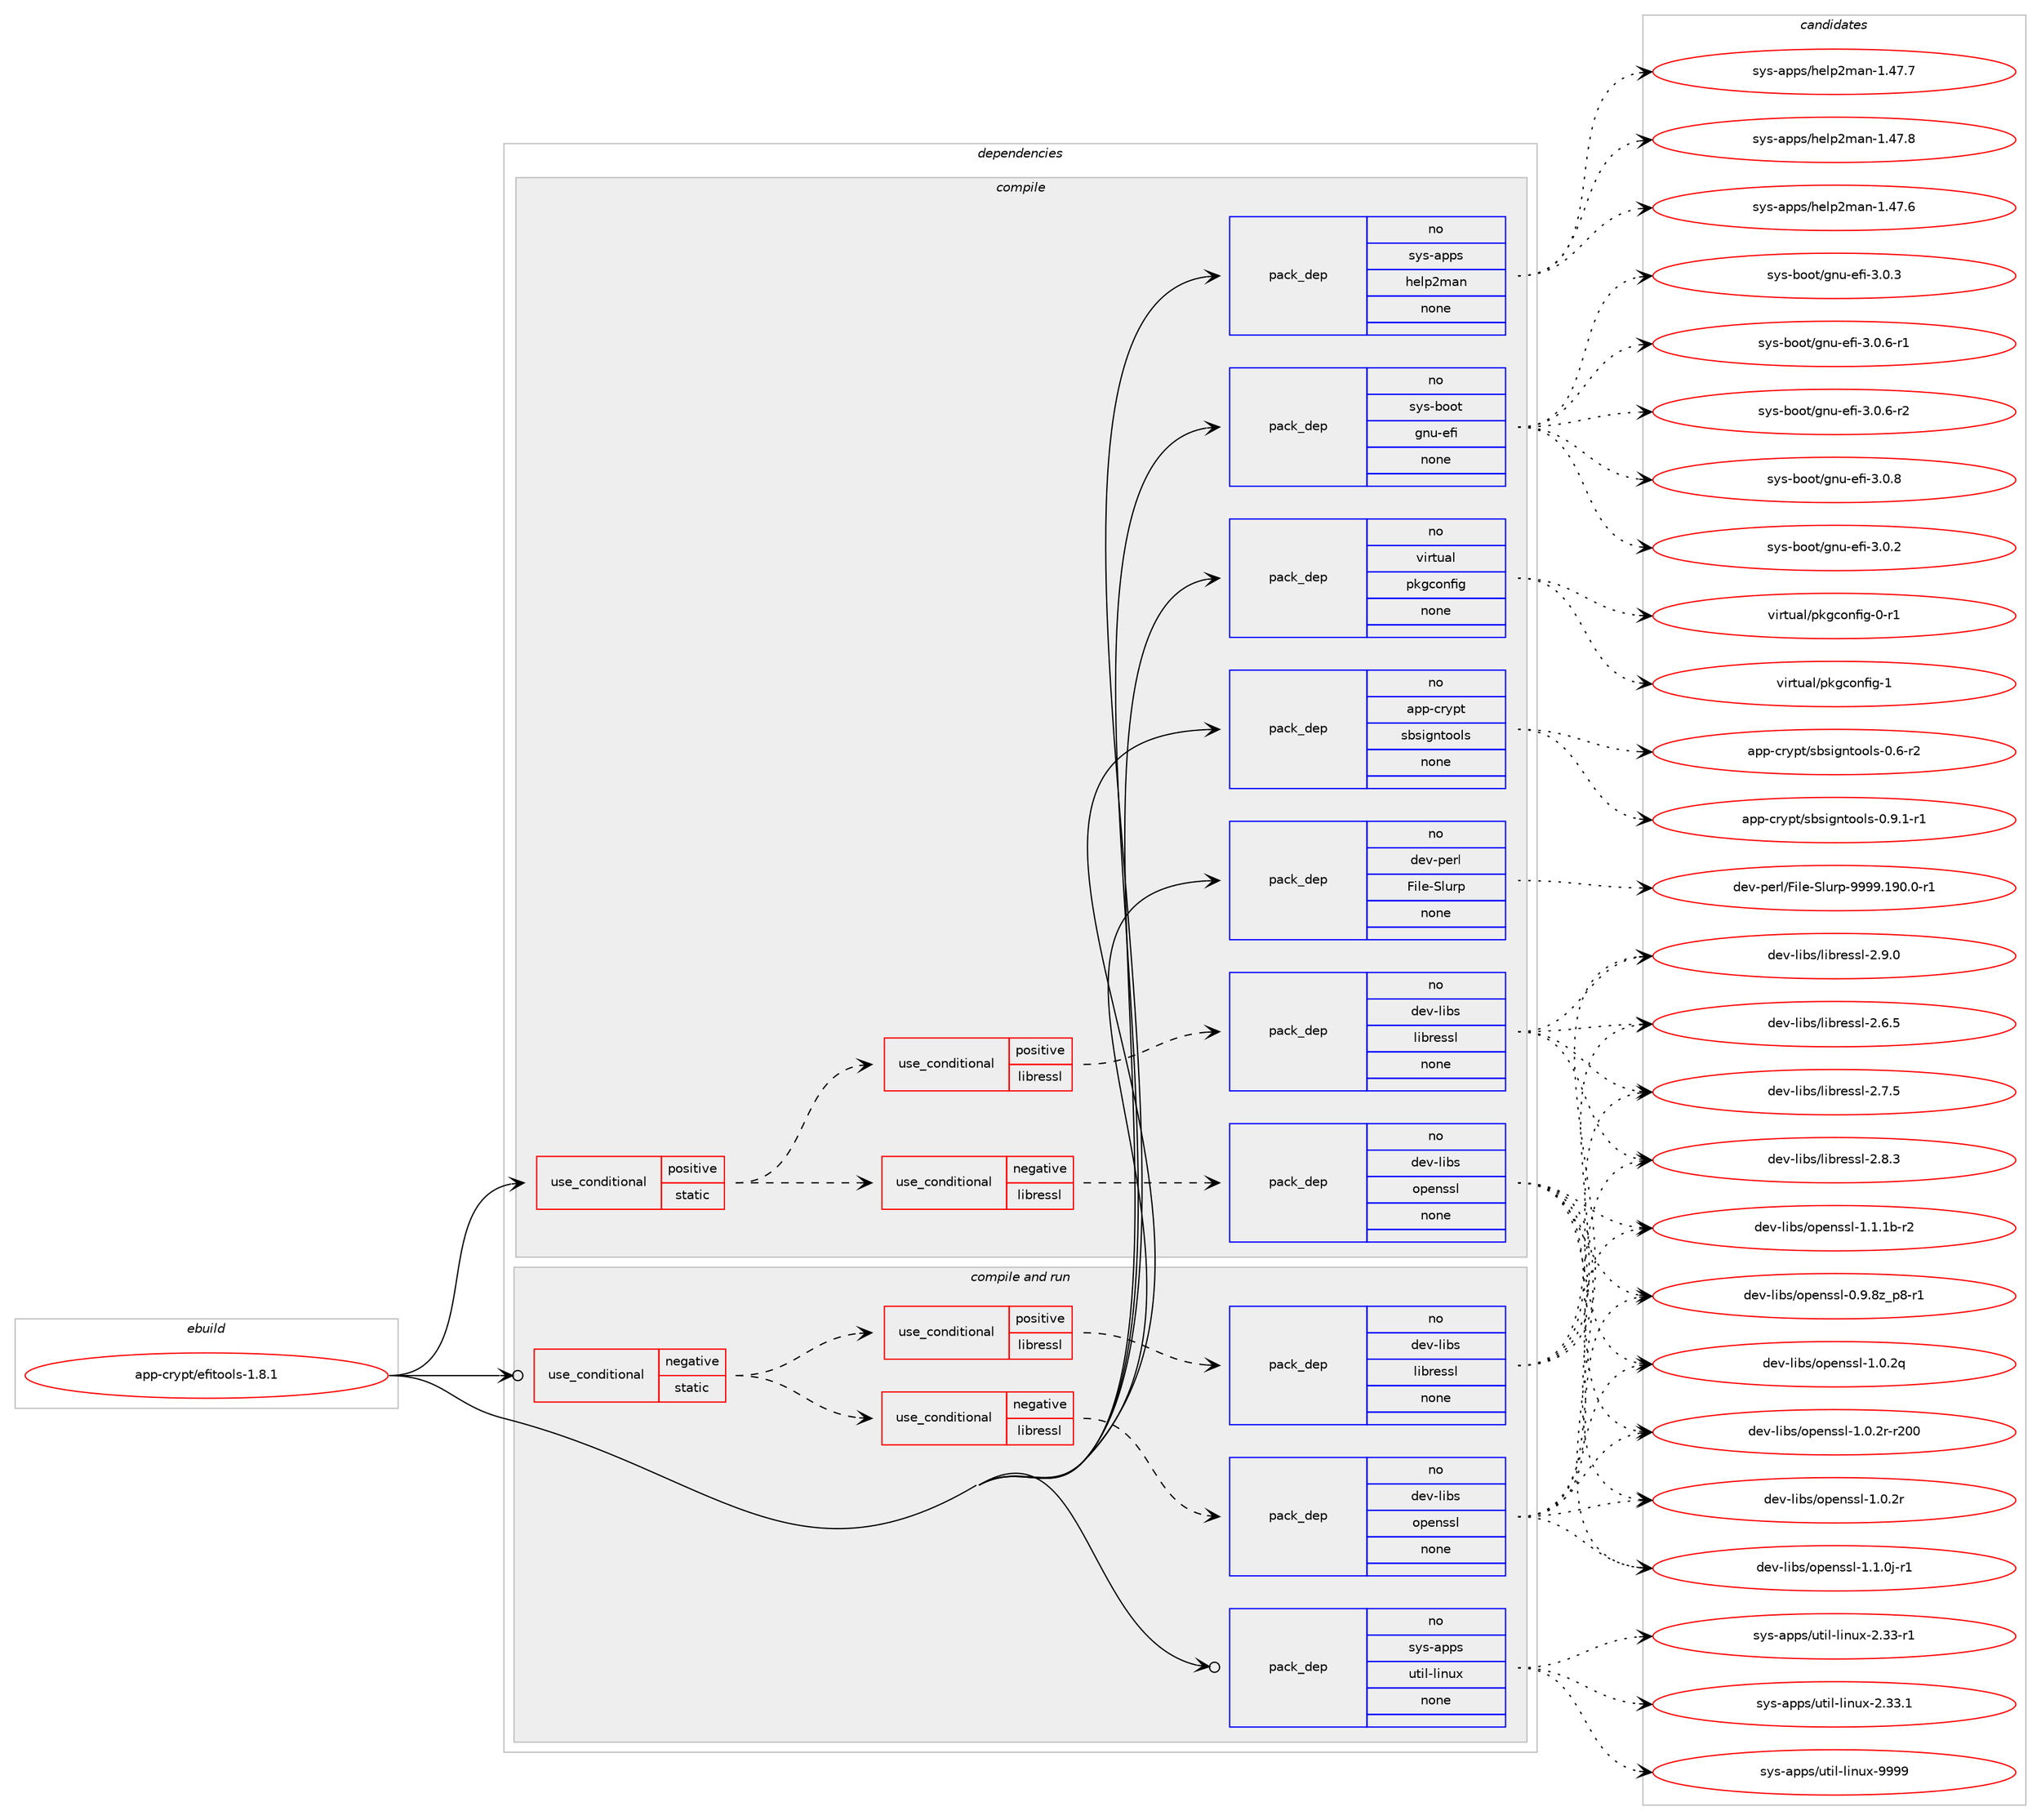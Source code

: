 digraph prolog {

# *************
# Graph options
# *************

newrank=true;
concentrate=true;
compound=true;
graph [rankdir=LR,fontname=Helvetica,fontsize=10,ranksep=1.5];#, ranksep=2.5, nodesep=0.2];
edge  [arrowhead=vee];
node  [fontname=Helvetica,fontsize=10];

# **********
# The ebuild
# **********

subgraph cluster_leftcol {
color=gray;
rank=same;
label=<<i>ebuild</i>>;
id [label="app-crypt/efitools-1.8.1", color=red, width=4, href="../app-crypt/efitools-1.8.1.svg"];
}

# ****************
# The dependencies
# ****************

subgraph cluster_midcol {
color=gray;
label=<<i>dependencies</i>>;
subgraph cluster_compile {
fillcolor="#eeeeee";
style=filled;
label=<<i>compile</i>>;
subgraph cond347609 {
dependency1275371 [label=<<TABLE BORDER="0" CELLBORDER="1" CELLSPACING="0" CELLPADDING="4"><TR><TD ROWSPAN="3" CELLPADDING="10">use_conditional</TD></TR><TR><TD>positive</TD></TR><TR><TD>static</TD></TR></TABLE>>, shape=none, color=red];
subgraph cond347610 {
dependency1275372 [label=<<TABLE BORDER="0" CELLBORDER="1" CELLSPACING="0" CELLPADDING="4"><TR><TD ROWSPAN="3" CELLPADDING="10">use_conditional</TD></TR><TR><TD>negative</TD></TR><TR><TD>libressl</TD></TR></TABLE>>, shape=none, color=red];
subgraph pack907957 {
dependency1275373 [label=<<TABLE BORDER="0" CELLBORDER="1" CELLSPACING="0" CELLPADDING="4" WIDTH="220"><TR><TD ROWSPAN="6" CELLPADDING="30">pack_dep</TD></TR><TR><TD WIDTH="110">no</TD></TR><TR><TD>dev-libs</TD></TR><TR><TD>openssl</TD></TR><TR><TD>none</TD></TR><TR><TD></TD></TR></TABLE>>, shape=none, color=blue];
}
dependency1275372:e -> dependency1275373:w [weight=20,style="dashed",arrowhead="vee"];
}
dependency1275371:e -> dependency1275372:w [weight=20,style="dashed",arrowhead="vee"];
subgraph cond347611 {
dependency1275374 [label=<<TABLE BORDER="0" CELLBORDER="1" CELLSPACING="0" CELLPADDING="4"><TR><TD ROWSPAN="3" CELLPADDING="10">use_conditional</TD></TR><TR><TD>positive</TD></TR><TR><TD>libressl</TD></TR></TABLE>>, shape=none, color=red];
subgraph pack907958 {
dependency1275375 [label=<<TABLE BORDER="0" CELLBORDER="1" CELLSPACING="0" CELLPADDING="4" WIDTH="220"><TR><TD ROWSPAN="6" CELLPADDING="30">pack_dep</TD></TR><TR><TD WIDTH="110">no</TD></TR><TR><TD>dev-libs</TD></TR><TR><TD>libressl</TD></TR><TR><TD>none</TD></TR><TR><TD></TD></TR></TABLE>>, shape=none, color=blue];
}
dependency1275374:e -> dependency1275375:w [weight=20,style="dashed",arrowhead="vee"];
}
dependency1275371:e -> dependency1275374:w [weight=20,style="dashed",arrowhead="vee"];
}
id:e -> dependency1275371:w [weight=20,style="solid",arrowhead="vee"];
subgraph pack907959 {
dependency1275376 [label=<<TABLE BORDER="0" CELLBORDER="1" CELLSPACING="0" CELLPADDING="4" WIDTH="220"><TR><TD ROWSPAN="6" CELLPADDING="30">pack_dep</TD></TR><TR><TD WIDTH="110">no</TD></TR><TR><TD>app-crypt</TD></TR><TR><TD>sbsigntools</TD></TR><TR><TD>none</TD></TR><TR><TD></TD></TR></TABLE>>, shape=none, color=blue];
}
id:e -> dependency1275376:w [weight=20,style="solid",arrowhead="vee"];
subgraph pack907960 {
dependency1275377 [label=<<TABLE BORDER="0" CELLBORDER="1" CELLSPACING="0" CELLPADDING="4" WIDTH="220"><TR><TD ROWSPAN="6" CELLPADDING="30">pack_dep</TD></TR><TR><TD WIDTH="110">no</TD></TR><TR><TD>dev-perl</TD></TR><TR><TD>File-Slurp</TD></TR><TR><TD>none</TD></TR><TR><TD></TD></TR></TABLE>>, shape=none, color=blue];
}
id:e -> dependency1275377:w [weight=20,style="solid",arrowhead="vee"];
subgraph pack907961 {
dependency1275378 [label=<<TABLE BORDER="0" CELLBORDER="1" CELLSPACING="0" CELLPADDING="4" WIDTH="220"><TR><TD ROWSPAN="6" CELLPADDING="30">pack_dep</TD></TR><TR><TD WIDTH="110">no</TD></TR><TR><TD>sys-apps</TD></TR><TR><TD>help2man</TD></TR><TR><TD>none</TD></TR><TR><TD></TD></TR></TABLE>>, shape=none, color=blue];
}
id:e -> dependency1275378:w [weight=20,style="solid",arrowhead="vee"];
subgraph pack907962 {
dependency1275379 [label=<<TABLE BORDER="0" CELLBORDER="1" CELLSPACING="0" CELLPADDING="4" WIDTH="220"><TR><TD ROWSPAN="6" CELLPADDING="30">pack_dep</TD></TR><TR><TD WIDTH="110">no</TD></TR><TR><TD>sys-boot</TD></TR><TR><TD>gnu-efi</TD></TR><TR><TD>none</TD></TR><TR><TD></TD></TR></TABLE>>, shape=none, color=blue];
}
id:e -> dependency1275379:w [weight=20,style="solid",arrowhead="vee"];
subgraph pack907963 {
dependency1275380 [label=<<TABLE BORDER="0" CELLBORDER="1" CELLSPACING="0" CELLPADDING="4" WIDTH="220"><TR><TD ROWSPAN="6" CELLPADDING="30">pack_dep</TD></TR><TR><TD WIDTH="110">no</TD></TR><TR><TD>virtual</TD></TR><TR><TD>pkgconfig</TD></TR><TR><TD>none</TD></TR><TR><TD></TD></TR></TABLE>>, shape=none, color=blue];
}
id:e -> dependency1275380:w [weight=20,style="solid",arrowhead="vee"];
}
subgraph cluster_compileandrun {
fillcolor="#eeeeee";
style=filled;
label=<<i>compile and run</i>>;
subgraph cond347612 {
dependency1275381 [label=<<TABLE BORDER="0" CELLBORDER="1" CELLSPACING="0" CELLPADDING="4"><TR><TD ROWSPAN="3" CELLPADDING="10">use_conditional</TD></TR><TR><TD>negative</TD></TR><TR><TD>static</TD></TR></TABLE>>, shape=none, color=red];
subgraph cond347613 {
dependency1275382 [label=<<TABLE BORDER="0" CELLBORDER="1" CELLSPACING="0" CELLPADDING="4"><TR><TD ROWSPAN="3" CELLPADDING="10">use_conditional</TD></TR><TR><TD>negative</TD></TR><TR><TD>libressl</TD></TR></TABLE>>, shape=none, color=red];
subgraph pack907964 {
dependency1275383 [label=<<TABLE BORDER="0" CELLBORDER="1" CELLSPACING="0" CELLPADDING="4" WIDTH="220"><TR><TD ROWSPAN="6" CELLPADDING="30">pack_dep</TD></TR><TR><TD WIDTH="110">no</TD></TR><TR><TD>dev-libs</TD></TR><TR><TD>openssl</TD></TR><TR><TD>none</TD></TR><TR><TD></TD></TR></TABLE>>, shape=none, color=blue];
}
dependency1275382:e -> dependency1275383:w [weight=20,style="dashed",arrowhead="vee"];
}
dependency1275381:e -> dependency1275382:w [weight=20,style="dashed",arrowhead="vee"];
subgraph cond347614 {
dependency1275384 [label=<<TABLE BORDER="0" CELLBORDER="1" CELLSPACING="0" CELLPADDING="4"><TR><TD ROWSPAN="3" CELLPADDING="10">use_conditional</TD></TR><TR><TD>positive</TD></TR><TR><TD>libressl</TD></TR></TABLE>>, shape=none, color=red];
subgraph pack907965 {
dependency1275385 [label=<<TABLE BORDER="0" CELLBORDER="1" CELLSPACING="0" CELLPADDING="4" WIDTH="220"><TR><TD ROWSPAN="6" CELLPADDING="30">pack_dep</TD></TR><TR><TD WIDTH="110">no</TD></TR><TR><TD>dev-libs</TD></TR><TR><TD>libressl</TD></TR><TR><TD>none</TD></TR><TR><TD></TD></TR></TABLE>>, shape=none, color=blue];
}
dependency1275384:e -> dependency1275385:w [weight=20,style="dashed",arrowhead="vee"];
}
dependency1275381:e -> dependency1275384:w [weight=20,style="dashed",arrowhead="vee"];
}
id:e -> dependency1275381:w [weight=20,style="solid",arrowhead="odotvee"];
subgraph pack907966 {
dependency1275386 [label=<<TABLE BORDER="0" CELLBORDER="1" CELLSPACING="0" CELLPADDING="4" WIDTH="220"><TR><TD ROWSPAN="6" CELLPADDING="30">pack_dep</TD></TR><TR><TD WIDTH="110">no</TD></TR><TR><TD>sys-apps</TD></TR><TR><TD>util-linux</TD></TR><TR><TD>none</TD></TR><TR><TD></TD></TR></TABLE>>, shape=none, color=blue];
}
id:e -> dependency1275386:w [weight=20,style="solid",arrowhead="odotvee"];
}
subgraph cluster_run {
fillcolor="#eeeeee";
style=filled;
label=<<i>run</i>>;
}
}

# **************
# The candidates
# **************

subgraph cluster_choices {
rank=same;
color=gray;
label=<<i>candidates</i>>;

subgraph choice907957 {
color=black;
nodesep=1;
choice10010111845108105981154711111210111011511510845484657465612295112564511449 [label="dev-libs/openssl-0.9.8z_p8-r1", color=red, width=4,href="../dev-libs/openssl-0.9.8z_p8-r1.svg"];
choice100101118451081059811547111112101110115115108454946484650113 [label="dev-libs/openssl-1.0.2q", color=red, width=4,href="../dev-libs/openssl-1.0.2q.svg"];
choice100101118451081059811547111112101110115115108454946484650114 [label="dev-libs/openssl-1.0.2r", color=red, width=4,href="../dev-libs/openssl-1.0.2r.svg"];
choice10010111845108105981154711111210111011511510845494648465011445114504848 [label="dev-libs/openssl-1.0.2r-r200", color=red, width=4,href="../dev-libs/openssl-1.0.2r-r200.svg"];
choice1001011184510810598115471111121011101151151084549464946481064511449 [label="dev-libs/openssl-1.1.0j-r1", color=red, width=4,href="../dev-libs/openssl-1.1.0j-r1.svg"];
choice100101118451081059811547111112101110115115108454946494649984511450 [label="dev-libs/openssl-1.1.1b-r2", color=red, width=4,href="../dev-libs/openssl-1.1.1b-r2.svg"];
dependency1275373:e -> choice10010111845108105981154711111210111011511510845484657465612295112564511449:w [style=dotted,weight="100"];
dependency1275373:e -> choice100101118451081059811547111112101110115115108454946484650113:w [style=dotted,weight="100"];
dependency1275373:e -> choice100101118451081059811547111112101110115115108454946484650114:w [style=dotted,weight="100"];
dependency1275373:e -> choice10010111845108105981154711111210111011511510845494648465011445114504848:w [style=dotted,weight="100"];
dependency1275373:e -> choice1001011184510810598115471111121011101151151084549464946481064511449:w [style=dotted,weight="100"];
dependency1275373:e -> choice100101118451081059811547111112101110115115108454946494649984511450:w [style=dotted,weight="100"];
}
subgraph choice907958 {
color=black;
nodesep=1;
choice10010111845108105981154710810598114101115115108455046544653 [label="dev-libs/libressl-2.6.5", color=red, width=4,href="../dev-libs/libressl-2.6.5.svg"];
choice10010111845108105981154710810598114101115115108455046554653 [label="dev-libs/libressl-2.7.5", color=red, width=4,href="../dev-libs/libressl-2.7.5.svg"];
choice10010111845108105981154710810598114101115115108455046564651 [label="dev-libs/libressl-2.8.3", color=red, width=4,href="../dev-libs/libressl-2.8.3.svg"];
choice10010111845108105981154710810598114101115115108455046574648 [label="dev-libs/libressl-2.9.0", color=red, width=4,href="../dev-libs/libressl-2.9.0.svg"];
dependency1275375:e -> choice10010111845108105981154710810598114101115115108455046544653:w [style=dotted,weight="100"];
dependency1275375:e -> choice10010111845108105981154710810598114101115115108455046554653:w [style=dotted,weight="100"];
dependency1275375:e -> choice10010111845108105981154710810598114101115115108455046564651:w [style=dotted,weight="100"];
dependency1275375:e -> choice10010111845108105981154710810598114101115115108455046574648:w [style=dotted,weight="100"];
}
subgraph choice907959 {
color=black;
nodesep=1;
choice9711211245991141211121164711598115105103110116111111108115454846544511450 [label="app-crypt/sbsigntools-0.6-r2", color=red, width=4,href="../app-crypt/sbsigntools-0.6-r2.svg"];
choice97112112459911412111211647115981151051031101161111111081154548465746494511449 [label="app-crypt/sbsigntools-0.9.1-r1", color=red, width=4,href="../app-crypt/sbsigntools-0.9.1-r1.svg"];
dependency1275376:e -> choice9711211245991141211121164711598115105103110116111111108115454846544511450:w [style=dotted,weight="100"];
dependency1275376:e -> choice97112112459911412111211647115981151051031101161111111081154548465746494511449:w [style=dotted,weight="100"];
}
subgraph choice907960 {
color=black;
nodesep=1;
choice100101118451121011141084770105108101458310811711411245575757574649574846484511449 [label="dev-perl/File-Slurp-9999.190.0-r1", color=red, width=4,href="../dev-perl/File-Slurp-9999.190.0-r1.svg"];
dependency1275377:e -> choice100101118451121011141084770105108101458310811711411245575757574649574846484511449:w [style=dotted,weight="100"];
}
subgraph choice907961 {
color=black;
nodesep=1;
choice115121115459711211211547104101108112501099711045494652554654 [label="sys-apps/help2man-1.47.6", color=red, width=4,href="../sys-apps/help2man-1.47.6.svg"];
choice115121115459711211211547104101108112501099711045494652554655 [label="sys-apps/help2man-1.47.7", color=red, width=4,href="../sys-apps/help2man-1.47.7.svg"];
choice115121115459711211211547104101108112501099711045494652554656 [label="sys-apps/help2man-1.47.8", color=red, width=4,href="../sys-apps/help2man-1.47.8.svg"];
dependency1275378:e -> choice115121115459711211211547104101108112501099711045494652554654:w [style=dotted,weight="100"];
dependency1275378:e -> choice115121115459711211211547104101108112501099711045494652554655:w [style=dotted,weight="100"];
dependency1275378:e -> choice115121115459711211211547104101108112501099711045494652554656:w [style=dotted,weight="100"];
}
subgraph choice907962 {
color=black;
nodesep=1;
choice11512111545981111111164710311011745101102105455146484650 [label="sys-boot/gnu-efi-3.0.2", color=red, width=4,href="../sys-boot/gnu-efi-3.0.2.svg"];
choice11512111545981111111164710311011745101102105455146484651 [label="sys-boot/gnu-efi-3.0.3", color=red, width=4,href="../sys-boot/gnu-efi-3.0.3.svg"];
choice115121115459811111111647103110117451011021054551464846544511449 [label="sys-boot/gnu-efi-3.0.6-r1", color=red, width=4,href="../sys-boot/gnu-efi-3.0.6-r1.svg"];
choice115121115459811111111647103110117451011021054551464846544511450 [label="sys-boot/gnu-efi-3.0.6-r2", color=red, width=4,href="../sys-boot/gnu-efi-3.0.6-r2.svg"];
choice11512111545981111111164710311011745101102105455146484656 [label="sys-boot/gnu-efi-3.0.8", color=red, width=4,href="../sys-boot/gnu-efi-3.0.8.svg"];
dependency1275379:e -> choice11512111545981111111164710311011745101102105455146484650:w [style=dotted,weight="100"];
dependency1275379:e -> choice11512111545981111111164710311011745101102105455146484651:w [style=dotted,weight="100"];
dependency1275379:e -> choice115121115459811111111647103110117451011021054551464846544511449:w [style=dotted,weight="100"];
dependency1275379:e -> choice115121115459811111111647103110117451011021054551464846544511450:w [style=dotted,weight="100"];
dependency1275379:e -> choice11512111545981111111164710311011745101102105455146484656:w [style=dotted,weight="100"];
}
subgraph choice907963 {
color=black;
nodesep=1;
choice11810511411611797108471121071039911111010210510345484511449 [label="virtual/pkgconfig-0-r1", color=red, width=4,href="../virtual/pkgconfig-0-r1.svg"];
choice1181051141161179710847112107103991111101021051034549 [label="virtual/pkgconfig-1", color=red, width=4,href="../virtual/pkgconfig-1.svg"];
dependency1275380:e -> choice11810511411611797108471121071039911111010210510345484511449:w [style=dotted,weight="100"];
dependency1275380:e -> choice1181051141161179710847112107103991111101021051034549:w [style=dotted,weight="100"];
}
subgraph choice907964 {
color=black;
nodesep=1;
choice10010111845108105981154711111210111011511510845484657465612295112564511449 [label="dev-libs/openssl-0.9.8z_p8-r1", color=red, width=4,href="../dev-libs/openssl-0.9.8z_p8-r1.svg"];
choice100101118451081059811547111112101110115115108454946484650113 [label="dev-libs/openssl-1.0.2q", color=red, width=4,href="../dev-libs/openssl-1.0.2q.svg"];
choice100101118451081059811547111112101110115115108454946484650114 [label="dev-libs/openssl-1.0.2r", color=red, width=4,href="../dev-libs/openssl-1.0.2r.svg"];
choice10010111845108105981154711111210111011511510845494648465011445114504848 [label="dev-libs/openssl-1.0.2r-r200", color=red, width=4,href="../dev-libs/openssl-1.0.2r-r200.svg"];
choice1001011184510810598115471111121011101151151084549464946481064511449 [label="dev-libs/openssl-1.1.0j-r1", color=red, width=4,href="../dev-libs/openssl-1.1.0j-r1.svg"];
choice100101118451081059811547111112101110115115108454946494649984511450 [label="dev-libs/openssl-1.1.1b-r2", color=red, width=4,href="../dev-libs/openssl-1.1.1b-r2.svg"];
dependency1275383:e -> choice10010111845108105981154711111210111011511510845484657465612295112564511449:w [style=dotted,weight="100"];
dependency1275383:e -> choice100101118451081059811547111112101110115115108454946484650113:w [style=dotted,weight="100"];
dependency1275383:e -> choice100101118451081059811547111112101110115115108454946484650114:w [style=dotted,weight="100"];
dependency1275383:e -> choice10010111845108105981154711111210111011511510845494648465011445114504848:w [style=dotted,weight="100"];
dependency1275383:e -> choice1001011184510810598115471111121011101151151084549464946481064511449:w [style=dotted,weight="100"];
dependency1275383:e -> choice100101118451081059811547111112101110115115108454946494649984511450:w [style=dotted,weight="100"];
}
subgraph choice907965 {
color=black;
nodesep=1;
choice10010111845108105981154710810598114101115115108455046544653 [label="dev-libs/libressl-2.6.5", color=red, width=4,href="../dev-libs/libressl-2.6.5.svg"];
choice10010111845108105981154710810598114101115115108455046554653 [label="dev-libs/libressl-2.7.5", color=red, width=4,href="../dev-libs/libressl-2.7.5.svg"];
choice10010111845108105981154710810598114101115115108455046564651 [label="dev-libs/libressl-2.8.3", color=red, width=4,href="../dev-libs/libressl-2.8.3.svg"];
choice10010111845108105981154710810598114101115115108455046574648 [label="dev-libs/libressl-2.9.0", color=red, width=4,href="../dev-libs/libressl-2.9.0.svg"];
dependency1275385:e -> choice10010111845108105981154710810598114101115115108455046544653:w [style=dotted,weight="100"];
dependency1275385:e -> choice10010111845108105981154710810598114101115115108455046554653:w [style=dotted,weight="100"];
dependency1275385:e -> choice10010111845108105981154710810598114101115115108455046564651:w [style=dotted,weight="100"];
dependency1275385:e -> choice10010111845108105981154710810598114101115115108455046574648:w [style=dotted,weight="100"];
}
subgraph choice907966 {
color=black;
nodesep=1;
choice1151211154597112112115471171161051084510810511011712045504651514511449 [label="sys-apps/util-linux-2.33-r1", color=red, width=4,href="../sys-apps/util-linux-2.33-r1.svg"];
choice1151211154597112112115471171161051084510810511011712045504651514649 [label="sys-apps/util-linux-2.33.1", color=red, width=4,href="../sys-apps/util-linux-2.33.1.svg"];
choice115121115459711211211547117116105108451081051101171204557575757 [label="sys-apps/util-linux-9999", color=red, width=4,href="../sys-apps/util-linux-9999.svg"];
dependency1275386:e -> choice1151211154597112112115471171161051084510810511011712045504651514511449:w [style=dotted,weight="100"];
dependency1275386:e -> choice1151211154597112112115471171161051084510810511011712045504651514649:w [style=dotted,weight="100"];
dependency1275386:e -> choice115121115459711211211547117116105108451081051101171204557575757:w [style=dotted,weight="100"];
}
}

}
